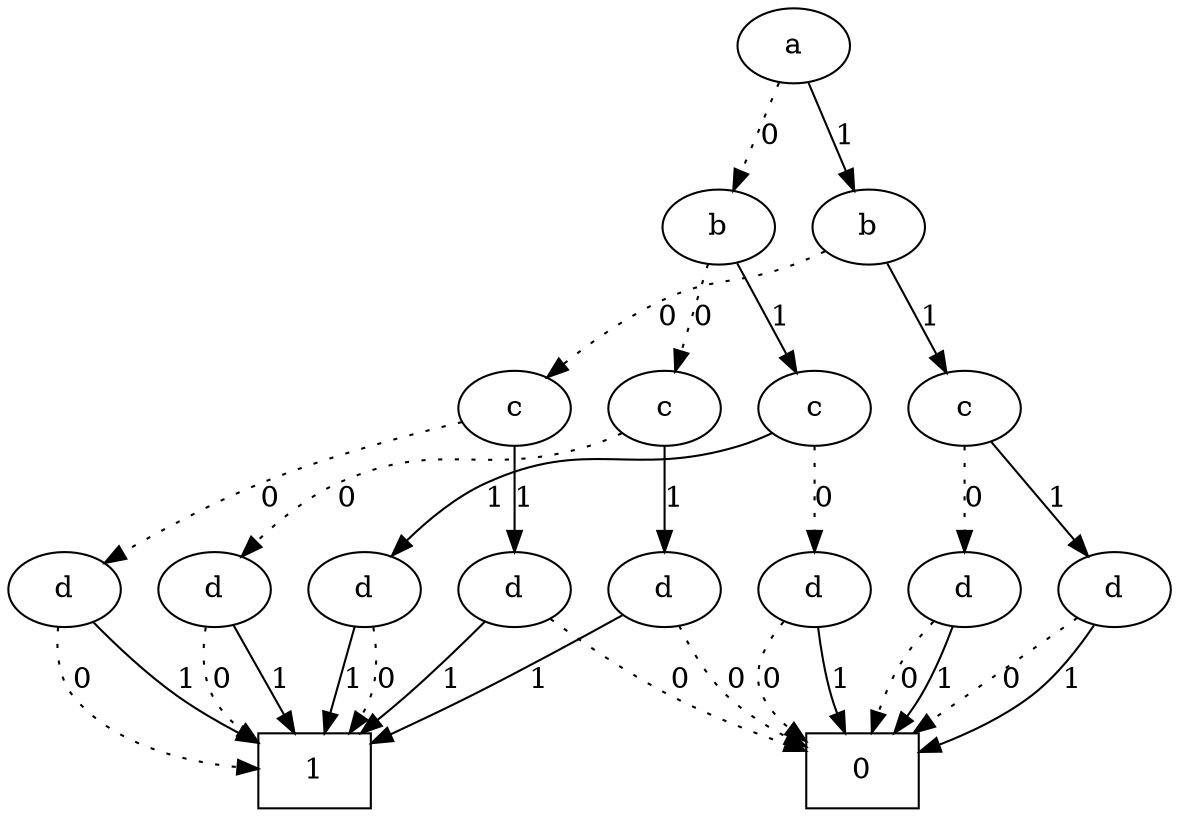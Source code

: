 digraph OBDD {
   {rank=same 1 }
   {rank=same 2 3 }
   {rank=same 4 5 6 7 }
   {rank=same 8 9 10 11 12 13 14 15 }

   0 [label="0", shape=box]
   1 [label="a"]
   2 [label="b"]
   4 [label="c"]
   8 [label="d"]
   9 [label="d"]
   5 [label="c"]
   10 [label="d"]
   11 [label="d"]
   3 [label="b"]
   6 [label="c"]
   12 [label="d"]
   13 [label="d"]
   7 [label="c"]
   14 [label="d"]
   15 [label="d"]
   16 [label="1", shape=box]

   1 -> 2 [label="0", style=dotted]
   1 -> 3 [label="1", style=solid]
   2 -> 4 [label="0", style=dotted]
   2 -> 5 [label="1", style=solid]
   4 -> 8 [label="0", style=dotted]
   4 -> 9 [label="1", style=solid]
   8 -> 16 [label="0", style=dotted]
   8 -> 16 [label="1", style=solid]
   9 -> 0 [label="0", style=dotted]
   9 -> 16 [label="1", style=solid]
   5 -> 10 [label="0", style=dotted]
   5 -> 11 [label="1", style=solid]
   10 -> 0 [label="0", style=dotted]
   10 -> 0 [label="1", style=solid]
   11 -> 16 [label="0", style=dotted]
   11 -> 16 [label="1", style=solid]
   3 -> 6 [label="0", style=dotted]
   3 -> 7 [label="1", style=solid]
   6 -> 12 [label="0", style=dotted]
   6 -> 13 [label="1", style=solid]
   12 -> 16 [label="0", style=dotted]
   12 -> 16 [label="1", style=solid]
   13 -> 0 [label="0", style=dotted]
   13 -> 16 [label="1", style=solid]
   7 -> 14 [label="0", style=dotted]
   7 -> 15 [label="1", style=solid]
   14 -> 0 [label="0", style=dotted]
   14 -> 0 [label="1", style=solid]
   15 -> 0 [label="0", style=dotted]
   15 -> 0 [label="1", style=solid]
}